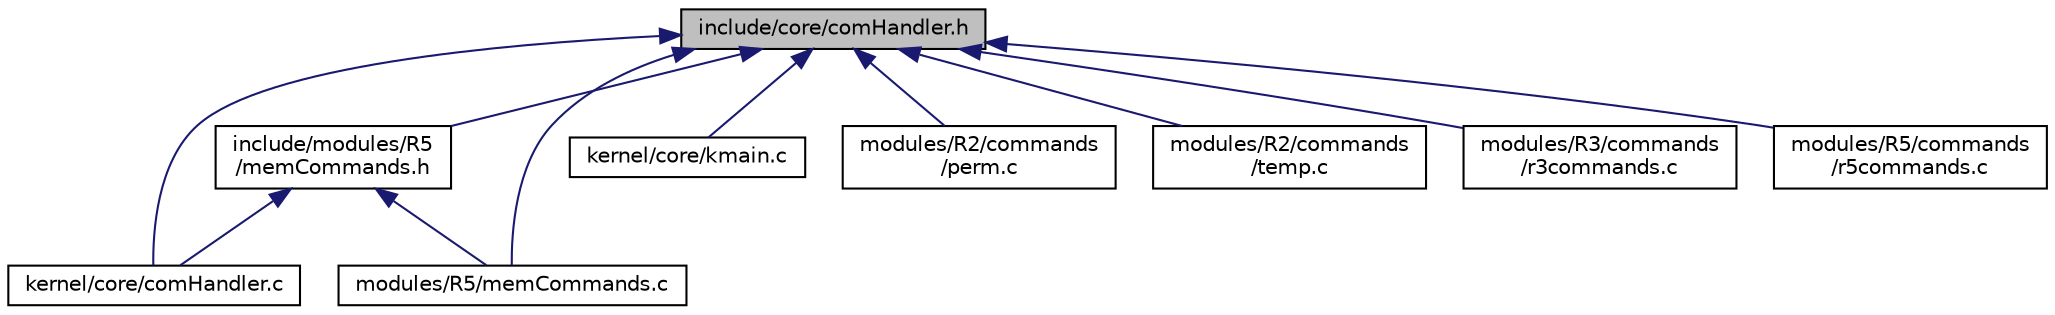 digraph "include/core/comHandler.h"
{
  edge [fontname="Helvetica",fontsize="10",labelfontname="Helvetica",labelfontsize="10"];
  node [fontname="Helvetica",fontsize="10",shape=record];
  Node1 [label="include/core/comHandler.h",height=0.2,width=0.4,color="black", fillcolor="grey75", style="filled", fontcolor="black"];
  Node1 -> Node2 [dir="back",color="midnightblue",fontsize="10",style="solid",fontname="Helvetica"];
  Node2 [label="include/modules/R5\l/memCommands.h",height=0.2,width=0.4,color="black", fillcolor="white", style="filled",URL="$mem_commands_8h.html"];
  Node2 -> Node3 [dir="back",color="midnightblue",fontsize="10",style="solid",fontname="Helvetica"];
  Node3 [label="kernel/core/comHandler.c",height=0.2,width=0.4,color="black", fillcolor="white", style="filled",URL="$com_handler_8c.html"];
  Node2 -> Node4 [dir="back",color="midnightblue",fontsize="10",style="solid",fontname="Helvetica"];
  Node4 [label="modules/R5/memCommands.c",height=0.2,width=0.4,color="black", fillcolor="white", style="filled",URL="$mem_commands_8c.html"];
  Node1 -> Node3 [dir="back",color="midnightblue",fontsize="10",style="solid",fontname="Helvetica"];
  Node1 -> Node5 [dir="back",color="midnightblue",fontsize="10",style="solid",fontname="Helvetica"];
  Node5 [label="kernel/core/kmain.c",height=0.2,width=0.4,color="black", fillcolor="white", style="filled",URL="$kmain_8c.html"];
  Node1 -> Node6 [dir="back",color="midnightblue",fontsize="10",style="solid",fontname="Helvetica"];
  Node6 [label="modules/R2/commands\l/perm.c",height=0.2,width=0.4,color="black", fillcolor="white", style="filled",URL="$perm_8c.html"];
  Node1 -> Node7 [dir="back",color="midnightblue",fontsize="10",style="solid",fontname="Helvetica"];
  Node7 [label="modules/R2/commands\l/temp.c",height=0.2,width=0.4,color="black", fillcolor="white", style="filled",URL="$temp_8c.html"];
  Node1 -> Node8 [dir="back",color="midnightblue",fontsize="10",style="solid",fontname="Helvetica"];
  Node8 [label="modules/R3/commands\l/r3commands.c",height=0.2,width=0.4,color="black", fillcolor="white", style="filled",URL="$r3commands_8c.html"];
  Node1 -> Node9 [dir="back",color="midnightblue",fontsize="10",style="solid",fontname="Helvetica"];
  Node9 [label="modules/R5/commands\l/r5commands.c",height=0.2,width=0.4,color="black", fillcolor="white", style="filled",URL="$r5commands_8c.html"];
  Node1 -> Node4 [dir="back",color="midnightblue",fontsize="10",style="solid",fontname="Helvetica"];
}
